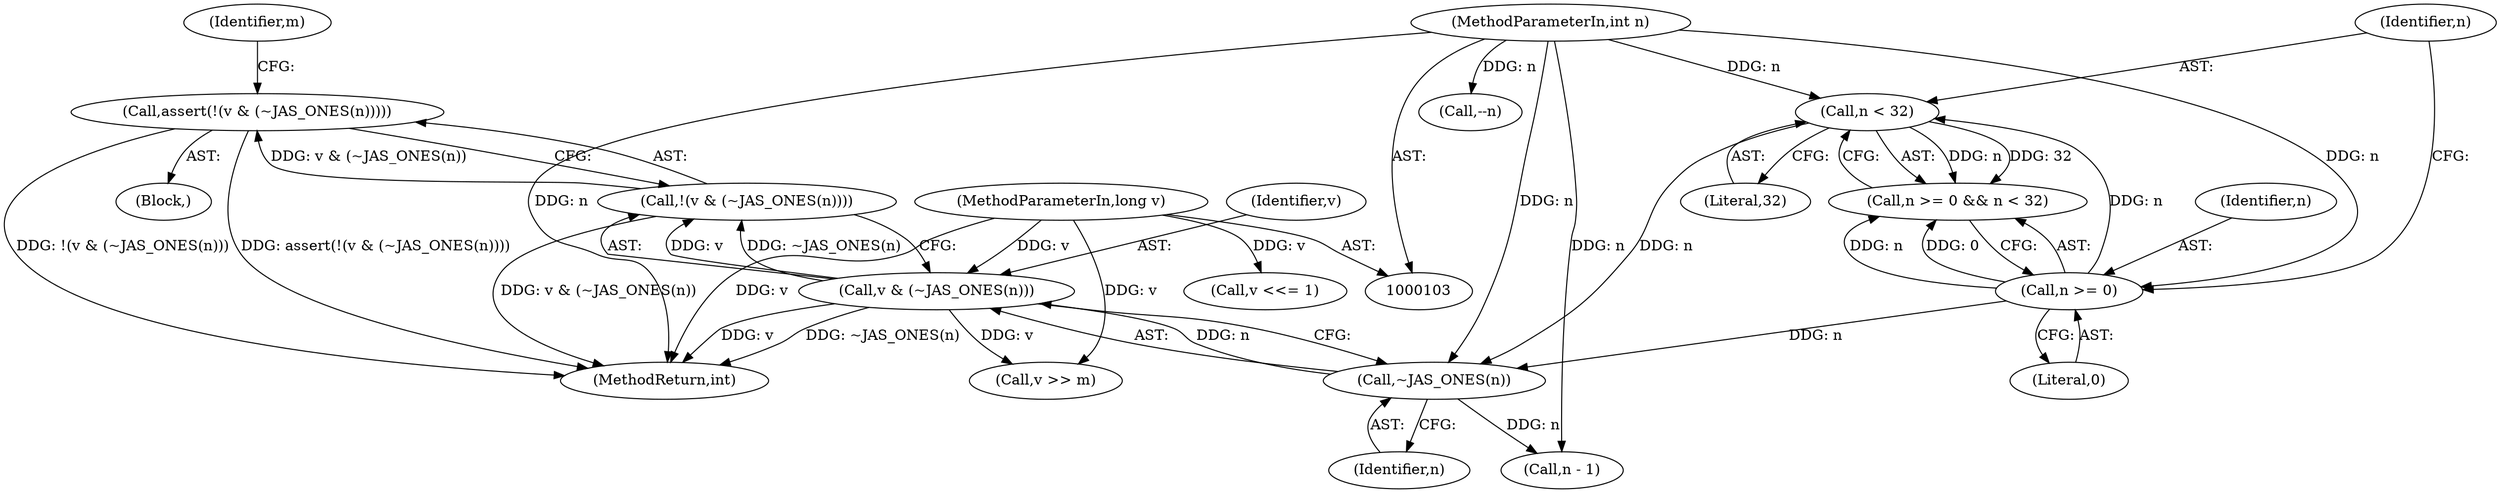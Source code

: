 digraph "1_jasper_1e84674d95353c64e5c4c0e7232ae86fd6ea813b_0@API" {
"1000117" [label="(Call,assert(!(v & (~JAS_ONES(n)))))"];
"1000118" [label="(Call,!(v & (~JAS_ONES(n))))"];
"1000119" [label="(Call,v & (~JAS_ONES(n)))"];
"1000106" [label="(MethodParameterIn,long v)"];
"1000121" [label="(Call,~JAS_ONES(n))"];
"1000114" [label="(Call,n < 32)"];
"1000111" [label="(Call,n >= 0)"];
"1000105" [label="(MethodParameterIn,int n)"];
"1000121" [label="(Call,~JAS_ONES(n))"];
"1000110" [label="(Call,n >= 0 && n < 32)"];
"1000124" [label="(Identifier,m)"];
"1000147" [label="(Call,v <<= 1)"];
"1000107" [label="(Block,)"];
"1000114" [label="(Call,n < 32)"];
"1000113" [label="(Literal,0)"];
"1000106" [label="(MethodParameterIn,long v)"];
"1000112" [label="(Identifier,n)"];
"1000105" [label="(MethodParameterIn,int n)"];
"1000115" [label="(Identifier,n)"];
"1000130" [label="(Call,--n)"];
"1000122" [label="(Identifier,n)"];
"1000116" [label="(Literal,32)"];
"1000118" [label="(Call,!(v & (~JAS_ONES(n))))"];
"1000111" [label="(Call,n >= 0)"];
"1000119" [label="(Call,v & (~JAS_ONES(n)))"];
"1000120" [label="(Identifier,v)"];
"1000139" [label="(Call,v >> m)"];
"1000117" [label="(Call,assert(!(v & (~JAS_ONES(n)))))"];
"1000152" [label="(MethodReturn,int)"];
"1000125" [label="(Call,n - 1)"];
"1000117" -> "1000107"  [label="AST: "];
"1000117" -> "1000118"  [label="CFG: "];
"1000118" -> "1000117"  [label="AST: "];
"1000124" -> "1000117"  [label="CFG: "];
"1000117" -> "1000152"  [label="DDG: assert(!(v & (~JAS_ONES(n))))"];
"1000117" -> "1000152"  [label="DDG: !(v & (~JAS_ONES(n)))"];
"1000118" -> "1000117"  [label="DDG: v & (~JAS_ONES(n))"];
"1000118" -> "1000119"  [label="CFG: "];
"1000119" -> "1000118"  [label="AST: "];
"1000118" -> "1000152"  [label="DDG: v & (~JAS_ONES(n))"];
"1000119" -> "1000118"  [label="DDG: v"];
"1000119" -> "1000118"  [label="DDG: ~JAS_ONES(n)"];
"1000119" -> "1000121"  [label="CFG: "];
"1000120" -> "1000119"  [label="AST: "];
"1000121" -> "1000119"  [label="AST: "];
"1000119" -> "1000152"  [label="DDG: ~JAS_ONES(n)"];
"1000119" -> "1000152"  [label="DDG: v"];
"1000106" -> "1000119"  [label="DDG: v"];
"1000121" -> "1000119"  [label="DDG: n"];
"1000119" -> "1000139"  [label="DDG: v"];
"1000106" -> "1000103"  [label="AST: "];
"1000106" -> "1000152"  [label="DDG: v"];
"1000106" -> "1000139"  [label="DDG: v"];
"1000106" -> "1000147"  [label="DDG: v"];
"1000121" -> "1000122"  [label="CFG: "];
"1000122" -> "1000121"  [label="AST: "];
"1000114" -> "1000121"  [label="DDG: n"];
"1000111" -> "1000121"  [label="DDG: n"];
"1000105" -> "1000121"  [label="DDG: n"];
"1000121" -> "1000125"  [label="DDG: n"];
"1000114" -> "1000110"  [label="AST: "];
"1000114" -> "1000116"  [label="CFG: "];
"1000115" -> "1000114"  [label="AST: "];
"1000116" -> "1000114"  [label="AST: "];
"1000110" -> "1000114"  [label="CFG: "];
"1000114" -> "1000110"  [label="DDG: n"];
"1000114" -> "1000110"  [label="DDG: 32"];
"1000111" -> "1000114"  [label="DDG: n"];
"1000105" -> "1000114"  [label="DDG: n"];
"1000111" -> "1000110"  [label="AST: "];
"1000111" -> "1000113"  [label="CFG: "];
"1000112" -> "1000111"  [label="AST: "];
"1000113" -> "1000111"  [label="AST: "];
"1000115" -> "1000111"  [label="CFG: "];
"1000110" -> "1000111"  [label="CFG: "];
"1000111" -> "1000110"  [label="DDG: n"];
"1000111" -> "1000110"  [label="DDG: 0"];
"1000105" -> "1000111"  [label="DDG: n"];
"1000105" -> "1000103"  [label="AST: "];
"1000105" -> "1000152"  [label="DDG: n"];
"1000105" -> "1000125"  [label="DDG: n"];
"1000105" -> "1000130"  [label="DDG: n"];
}

